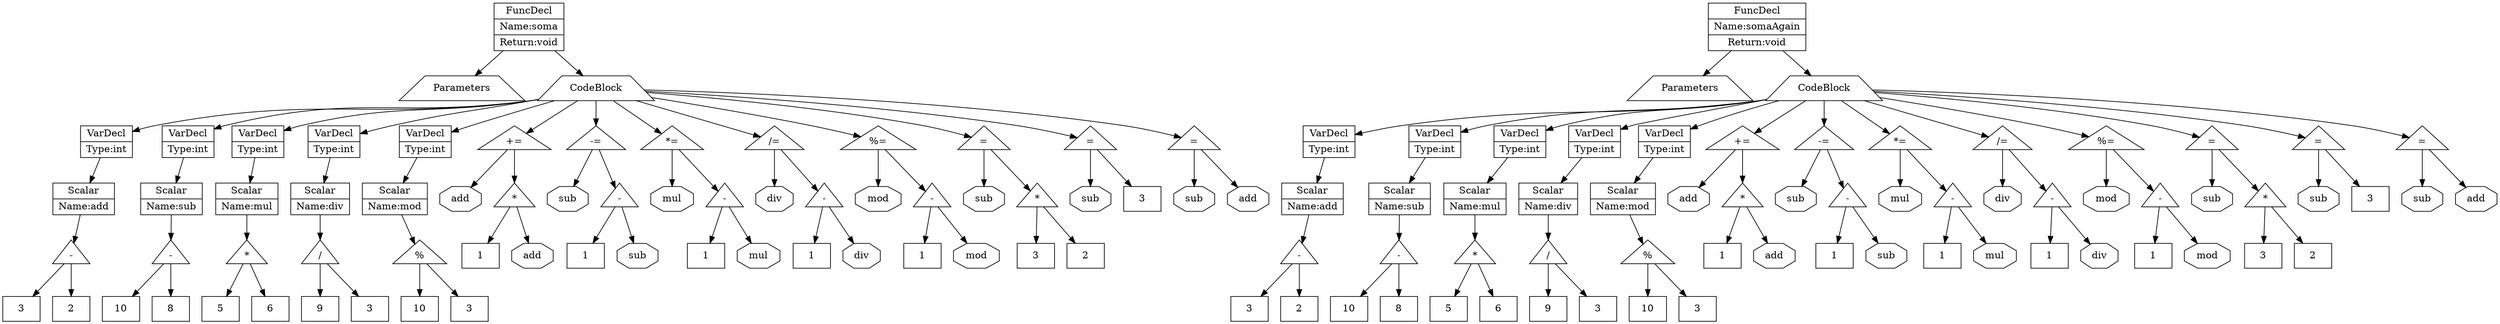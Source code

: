 digraph AstGraph {
	title = "This is the AST of Astzin";
	"0x89d850" [shape=record, label="{FuncDecl|Name:soma|Return:void}"];
	"0x89d850" -> "0x89d850_params";
	"0x89d850_params" [shape=trapezium, label="Parameters"];
	"0x89d850" -> "0x89d7a0";
	"0x89d7a0" [shape=trapezium, label="CodeBlock"];
	"0x89d7a0" -> "0x89aa80";
	"0x89d7a0" -> "0x89ad30";
	"0x89d7a0" -> "0x89a910";
	"0x89d7a0" -> "0x89b570";
	"0x89d7a0" -> "0x89b840";
	"0x89d7a0" -> "0x89baf0";
	"0x89d7a0" -> "0x89bde0";
	"0x89d7a0" -> "0x89c0d0";
	"0x89d7a0" -> "0x89c3c0";
	"0x89d7a0" -> "0x89c6b0";
	"0x89d7a0" -> "0x89c900";
	"0x89d7a0" -> "0x89ca90";
	"0x89d7a0" -> "0x89af50";
	"0x89aa80" [shape=record, label="{VarDecl|Type:int}"];
	"0x89aa80" -> "0x896380";
	"0x896380" [shape=record, label="{Scalar|Name:add}"];
	"0x896380" -> "0x89a5e0";
	"0x89a5e0" [shape=triangle, label="-"];
	"0x89a5e0" -> "0x89a530";
	"0x89a5e0" -> "0x89a560";
	"0x89a530" [shape=rect, label="3"];
	"0x89a560" [shape=rect, label="2"];
	"0x89ad30" [shape=record, label="{VarDecl|Type:int}"];
	"0x89ad30" -> "0x89ac30";
	"0x89ac30" [shape=record, label="{Scalar|Name:sub}"];
	"0x89ac30" -> "0x89ab50";
	"0x89ab50" [shape=triangle, label="-"];
	"0x89ab50" -> "0x89aaf0";
	"0x89ab50" -> "0x89ab20";
	"0x89aaf0" [shape=rect, label="10"];
	"0x89ab20" [shape=rect, label="8"];
	"0x89a910" [shape=record, label="{VarDecl|Type:int}"];
	"0x89a910" -> "0x89a490";
	"0x89a490" [shape=record, label="{Scalar|Name:mul}"];
	"0x89a490" -> "0x89a770";
	"0x89a770" [shape=triangle, label="*"];
	"0x89a770" -> "0x89adc0";
	"0x89a770" -> "0x89a460";
	"0x89adc0" [shape=rect, label="5"];
	"0x89a460" [shape=rect, label="6"];
	"0x89b570" [shape=record, label="{VarDecl|Type:int}"];
	"0x89b570" -> "0x89b470";
	"0x89b470" [shape=record, label="{Scalar|Name:div}"];
	"0x89b470" -> "0x89aa00";
	"0x89aa00" [shape=triangle, label="/"];
	"0x89aa00" -> "0x89a9a0";
	"0x89aa00" -> "0x89a9d0";
	"0x89a9a0" [shape=rect, label="9"];
	"0x89a9d0" [shape=rect, label="3"];
	"0x89b840" [shape=record, label="{VarDecl|Type:int}"];
	"0x89b840" -> "0x89b740";
	"0x89b740" [shape=record, label="{Scalar|Name:mod}"];
	"0x89b740" -> "0x89b660";
	"0x89b660" [shape=triangle, label="%"];
	"0x89b660" -> "0x89b600";
	"0x89b660" -> "0x89b630";
	"0x89b600" [shape=rect, label="10"];
	"0x89b630" [shape=rect, label="3"];
	"0x89baf0" [shape=triangle, label="+="];
	"0x89baf0" -> "0x89b900";
	"0x89baf0" -> "0x89ba60";
	"0x89b900" [shape=octagon, label="add"];
	"0x89ba60" [shape=triangle, label="*"];
	"0x89ba60" -> "0x89b960";
	"0x89ba60" -> "0x89ba00";
	"0x89b960" [shape=rect, label="1"];
	"0x89ba00" [shape=octagon, label="add"];
	"0x89bde0" [shape=triangle, label="-="];
	"0x89bde0" -> "0x89bbf0";
	"0x89bde0" -> "0x89bd50";
	"0x89bbf0" [shape=octagon, label="sub"];
	"0x89bd50" [shape=triangle, label="-"];
	"0x89bd50" -> "0x89bc50";
	"0x89bd50" -> "0x89bcf0";
	"0x89bc50" [shape=rect, label="1"];
	"0x89bcf0" [shape=octagon, label="sub"];
	"0x89c0d0" [shape=triangle, label="*="];
	"0x89c0d0" -> "0x89bee0";
	"0x89c0d0" -> "0x89c040";
	"0x89bee0" [shape=octagon, label="mul"];
	"0x89c040" [shape=triangle, label="-"];
	"0x89c040" -> "0x89bf40";
	"0x89c040" -> "0x89bfe0";
	"0x89bf40" [shape=rect, label="1"];
	"0x89bfe0" [shape=octagon, label="mul"];
	"0x89c3c0" [shape=triangle, label="/="];
	"0x89c3c0" -> "0x89c1d0";
	"0x89c3c0" -> "0x89c330";
	"0x89c1d0" [shape=octagon, label="div"];
	"0x89c330" [shape=triangle, label="-"];
	"0x89c330" -> "0x89c230";
	"0x89c330" -> "0x89c2d0";
	"0x89c230" [shape=rect, label="1"];
	"0x89c2d0" [shape=octagon, label="div"];
	"0x89c6b0" [shape=triangle, label="%="];
	"0x89c6b0" -> "0x89c4c0";
	"0x89c6b0" -> "0x89c620";
	"0x89c4c0" [shape=octagon, label="mod"];
	"0x89c620" [shape=triangle, label="-"];
	"0x89c620" -> "0x89c520";
	"0x89c620" -> "0x89c5c0";
	"0x89c520" [shape=rect, label="1"];
	"0x89c5c0" [shape=octagon, label="mod"];
	"0x89c900" [shape=triangle, label="="];
	"0x89c900" -> "0x89c7b0";
	"0x89c900" -> "0x89c870";
	"0x89c7b0" [shape=octagon, label="sub"];
	"0x89c870" [shape=triangle, label="*"];
	"0x89c870" -> "0x89c810";
	"0x89c870" -> "0x89c840";
	"0x89c810" [shape=rect, label="3"];
	"0x89c840" [shape=rect, label="2"];
	"0x89ca90" [shape=triangle, label="="];
	"0x89ca90" -> "0x89ca00";
	"0x89ca90" -> "0x89ca60";
	"0x89ca00" [shape=octagon, label="sub"];
	"0x89ca60" [shape=rect, label="3"];
	"0x89af50" [shape=triangle, label="="];
	"0x89af50" -> "0x89ae20";
	"0x89af50" -> "0x89aef0";
	"0x89ae20" [shape=octagon, label="sub"];
	"0x89aef0" [shape=octagon, label="add"];
	"0x8a00f0" [shape=record, label="{FuncDecl|Name:somaAgain|Return:void}"];
	"0x8a00f0" -> "0x8a00f0_params";
	"0x8a00f0_params" [shape=trapezium, label="Parameters"];
	"0x8a00f0" -> "0x8a0020";
	"0x8a0020" [shape=trapezium, label="CodeBlock"];
	"0x8a0020" -> "0x89dba0";
	"0x8a0020" -> "0x89de70";
	"0x8a0020" -> "0x89e140";
	"0x8a0020" -> "0x89e410";
	"0x8a0020" -> "0x89e6e0";
	"0x8a0020" -> "0x89e990";
	"0x8a0020" -> "0x89ec80";
	"0x8a0020" -> "0x89ef70";
	"0x8a0020" -> "0x89f260";
	"0x8a0020" -> "0x89f550";
	"0x8a0020" -> "0x89f7a0";
	"0x8a0020" -> "0x89f930";
	"0x8a0020" -> "0x89fb60";
	"0x89dba0" [shape=record, label="{VarDecl|Type:int}"];
	"0x89dba0" -> "0x89daa0";
	"0x89daa0" [shape=record, label="{Scalar|Name:add}"];
	"0x89daa0" -> "0x89d9c0";
	"0x89d9c0" [shape=triangle, label="-"];
	"0x89d9c0" -> "0x89d960";
	"0x89d9c0" -> "0x89d990";
	"0x89d960" [shape=rect, label="3"];
	"0x89d990" [shape=rect, label="2"];
	"0x89de70" [shape=record, label="{VarDecl|Type:int}"];
	"0x89de70" -> "0x89dd70";
	"0x89dd70" [shape=record, label="{Scalar|Name:sub}"];
	"0x89dd70" -> "0x89dc90";
	"0x89dc90" [shape=triangle, label="-"];
	"0x89dc90" -> "0x89dc30";
	"0x89dc90" -> "0x89dc60";
	"0x89dc30" [shape=rect, label="10"];
	"0x89dc60" [shape=rect, label="8"];
	"0x89e140" [shape=record, label="{VarDecl|Type:int}"];
	"0x89e140" -> "0x89e040";
	"0x89e040" [shape=record, label="{Scalar|Name:mul}"];
	"0x89e040" -> "0x89df60";
	"0x89df60" [shape=triangle, label="*"];
	"0x89df60" -> "0x89df00";
	"0x89df60" -> "0x89df30";
	"0x89df00" [shape=rect, label="5"];
	"0x89df30" [shape=rect, label="6"];
	"0x89e410" [shape=record, label="{VarDecl|Type:int}"];
	"0x89e410" -> "0x89e310";
	"0x89e310" [shape=record, label="{Scalar|Name:div}"];
	"0x89e310" -> "0x89e230";
	"0x89e230" [shape=triangle, label="/"];
	"0x89e230" -> "0x89e1d0";
	"0x89e230" -> "0x89e200";
	"0x89e1d0" [shape=rect, label="9"];
	"0x89e200" [shape=rect, label="3"];
	"0x89e6e0" [shape=record, label="{VarDecl|Type:int}"];
	"0x89e6e0" -> "0x89e5e0";
	"0x89e5e0" [shape=record, label="{Scalar|Name:mod}"];
	"0x89e5e0" -> "0x89e500";
	"0x89e500" [shape=triangle, label="%"];
	"0x89e500" -> "0x89e4a0";
	"0x89e500" -> "0x89e4d0";
	"0x89e4a0" [shape=rect, label="10"];
	"0x89e4d0" [shape=rect, label="3"];
	"0x89e990" [shape=triangle, label="+="];
	"0x89e990" -> "0x89e7a0";
	"0x89e990" -> "0x89e900";
	"0x89e7a0" [shape=octagon, label="add"];
	"0x89e900" [shape=triangle, label="*"];
	"0x89e900" -> "0x89e800";
	"0x89e900" -> "0x89e8a0";
	"0x89e800" [shape=rect, label="1"];
	"0x89e8a0" [shape=octagon, label="add"];
	"0x89ec80" [shape=triangle, label="-="];
	"0x89ec80" -> "0x89ea90";
	"0x89ec80" -> "0x89ebf0";
	"0x89ea90" [shape=octagon, label="sub"];
	"0x89ebf0" [shape=triangle, label="-"];
	"0x89ebf0" -> "0x89eaf0";
	"0x89ebf0" -> "0x89eb90";
	"0x89eaf0" [shape=rect, label="1"];
	"0x89eb90" [shape=octagon, label="sub"];
	"0x89ef70" [shape=triangle, label="*="];
	"0x89ef70" -> "0x89ed80";
	"0x89ef70" -> "0x89eee0";
	"0x89ed80" [shape=octagon, label="mul"];
	"0x89eee0" [shape=triangle, label="-"];
	"0x89eee0" -> "0x89ede0";
	"0x89eee0" -> "0x89ee80";
	"0x89ede0" [shape=rect, label="1"];
	"0x89ee80" [shape=octagon, label="mul"];
	"0x89f260" [shape=triangle, label="/="];
	"0x89f260" -> "0x89f070";
	"0x89f260" -> "0x89f1d0";
	"0x89f070" [shape=octagon, label="div"];
	"0x89f1d0" [shape=triangle, label="-"];
	"0x89f1d0" -> "0x89f0d0";
	"0x89f1d0" -> "0x89f170";
	"0x89f0d0" [shape=rect, label="1"];
	"0x89f170" [shape=octagon, label="div"];
	"0x89f550" [shape=triangle, label="%="];
	"0x89f550" -> "0x89f360";
	"0x89f550" -> "0x89f4c0";
	"0x89f360" [shape=octagon, label="mod"];
	"0x89f4c0" [shape=triangle, label="-"];
	"0x89f4c0" -> "0x89f3c0";
	"0x89f4c0" -> "0x89f460";
	"0x89f3c0" [shape=rect, label="1"];
	"0x89f460" [shape=octagon, label="mod"];
	"0x89f7a0" [shape=triangle, label="="];
	"0x89f7a0" -> "0x89f650";
	"0x89f7a0" -> "0x89f710";
	"0x89f650" [shape=octagon, label="sub"];
	"0x89f710" [shape=triangle, label="*"];
	"0x89f710" -> "0x89f6b0";
	"0x89f710" -> "0x89f6e0";
	"0x89f6b0" [shape=rect, label="3"];
	"0x89f6e0" [shape=rect, label="2"];
	"0x89f930" [shape=triangle, label="="];
	"0x89f930" -> "0x89f8a0";
	"0x89f930" -> "0x89f900";
	"0x89f8a0" [shape=octagon, label="sub"];
	"0x89f900" [shape=rect, label="3"];
	"0x89fb60" [shape=triangle, label="="];
	"0x89fb60" -> "0x89fa30";
	"0x89fb60" -> "0x89fb00";
	"0x89fa30" [shape=octagon, label="sub"];
	"0x89fb00" [shape=octagon, label="add"];
}
